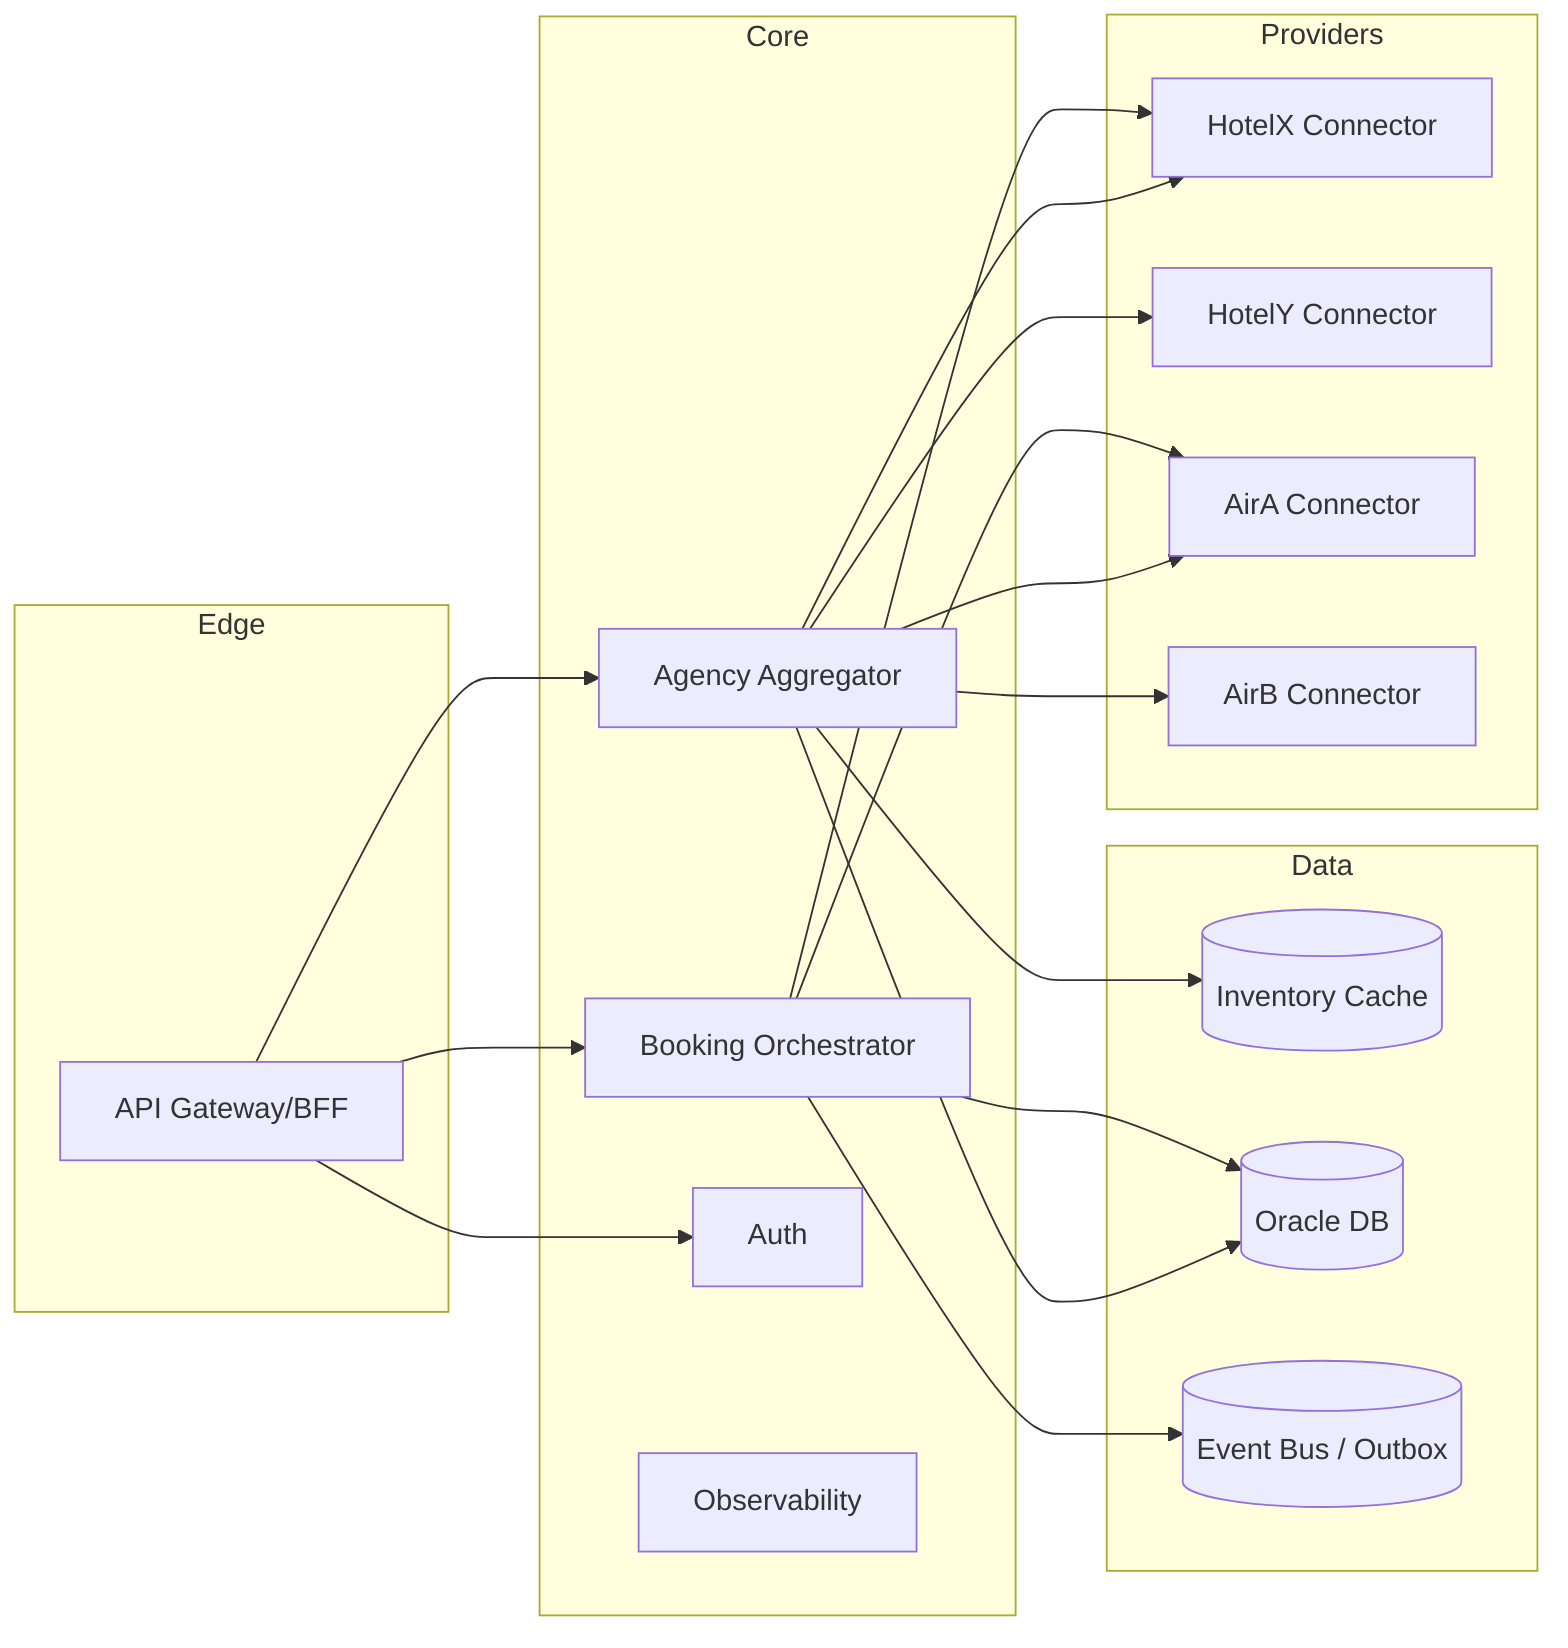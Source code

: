 graph LR
  subgraph Edge
    BFF[API Gateway/BFF]
  end
  subgraph Core
    AGG[Agency Aggregator]
    BO[Booking Orchestrator]
    AUTH[Auth]
    OBS[Observability]
  end
  subgraph Providers
    CHX[HotelX Connector]
    CHY[HotelY Connector]
    CAA[AirA Connector]
    CAB[AirB Connector]
  end
  subgraph Data
    REDIS[(Inventory Cache)]
    ORA[(Oracle DB)]
    MQ[(Event Bus / Outbox)]
  end

  BFF --> AGG
  AGG --> REDIS
  AGG --> CHX
  AGG --> CHY
  AGG --> CAA
  AGG --> CAB
  BFF --> BO
  BO --> CAA
  BO --> CHX
  BO --> MQ
  AGG --> ORA
  BO --> ORA
  BFF --> AUTH